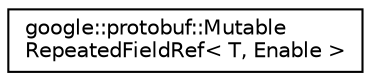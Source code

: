 digraph "类继承关系图"
{
 // LATEX_PDF_SIZE
  edge [fontname="Helvetica",fontsize="10",labelfontname="Helvetica",labelfontsize="10"];
  node [fontname="Helvetica",fontsize="10",shape=record];
  rankdir="LR";
  Node0 [label="google::protobuf::Mutable\lRepeatedFieldRef\< T, Enable \>",height=0.2,width=0.4,color="black", fillcolor="white", style="filled",URL="$classgoogle_1_1protobuf_1_1MutableRepeatedFieldRef.html",tooltip=" "];
}
